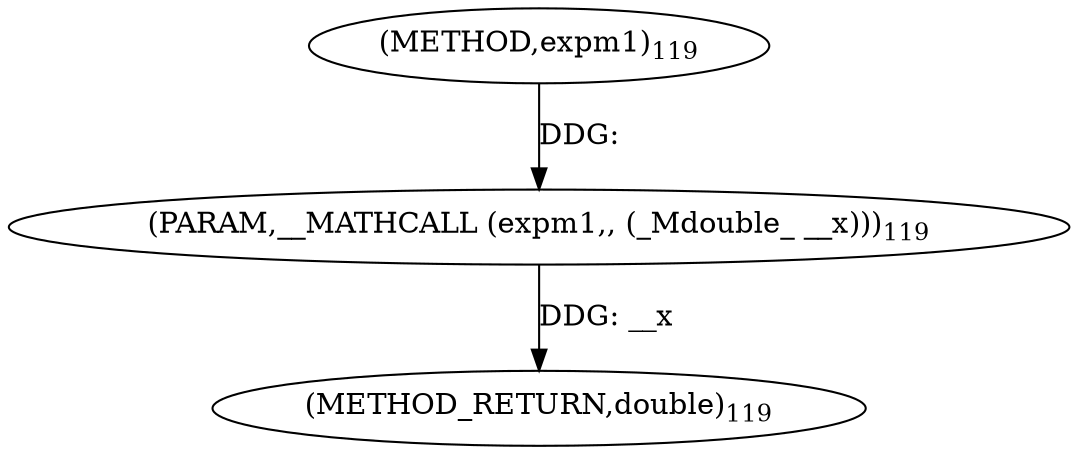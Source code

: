 digraph "expm1" {  
"6288" [label = <(METHOD,expm1)<SUB>119</SUB>> ]
"6290" [label = <(METHOD_RETURN,double)<SUB>119</SUB>> ]
"6289" [label = <(PARAM,__MATHCALL (expm1,, (_Mdouble_ __x)))<SUB>119</SUB>> ]
  "6289" -> "6290"  [ label = "DDG: __x"] 
  "6288" -> "6289"  [ label = "DDG: "] 
}
